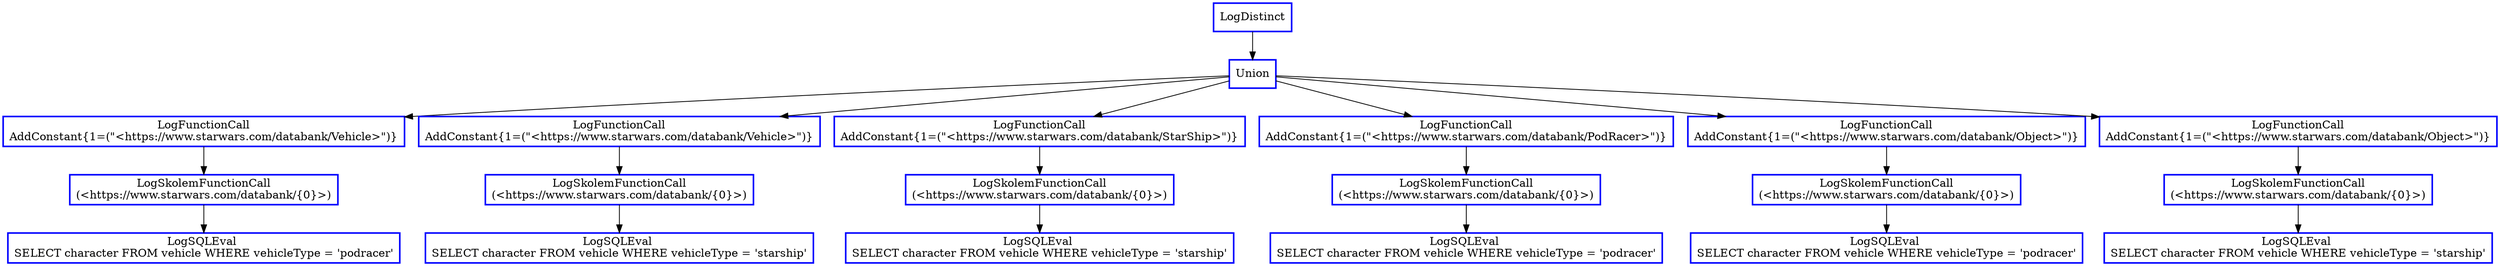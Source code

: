 digraph  g{
node [shape=rectangle, color=black, fontcolor=black, style=bold]
0 [label="LogDistinct" , color = blue] ; 
1 [label="Union", color = blue] ; 
0 -> 1 ; 
2 [label="LogFunctionCall
AddConstant{1=(\"<https://www.starwars.com/databank/Vehicle>\")}" , color = blue] ; 
1 -> 2 ; 
3 [label="LogSkolemFunctionCall
(<https://www.starwars.com/databank/{0}>)" , color = blue] ; 
2 -> 3 ; 
4 [label="LogSQLEval 
SELECT character FROM vehicle WHERE vehicleType = 'podracer'", color = blue] ; 
3 -> 4 ; 
6 [label="LogFunctionCall
AddConstant{1=(\"<https://www.starwars.com/databank/Vehicle>\")}" , color = blue] ; 
1 -> 6 ; 
7 [label="LogSkolemFunctionCall
(<https://www.starwars.com/databank/{0}>)" , color = blue] ; 
6 -> 7 ; 
8 [label="LogSQLEval 
SELECT character FROM vehicle WHERE vehicleType = 'starship'", color = blue] ; 
7 -> 8 ; 
10 [label="LogFunctionCall
AddConstant{1=(\"<https://www.starwars.com/databank/StarShip>\")}" , color = blue] ; 
1 -> 10 ; 
11 [label="LogSkolemFunctionCall
(<https://www.starwars.com/databank/{0}>)" , color = blue] ; 
10 -> 11 ; 
12 [label="LogSQLEval 
SELECT character FROM vehicle WHERE vehicleType = 'starship'", color = blue] ; 
11 -> 12 ; 
14 [label="LogFunctionCall
AddConstant{1=(\"<https://www.starwars.com/databank/PodRacer>\")}" , color = blue] ; 
1 -> 14 ; 
15 [label="LogSkolemFunctionCall
(<https://www.starwars.com/databank/{0}>)" , color = blue] ; 
14 -> 15 ; 
16 [label="LogSQLEval 
SELECT character FROM vehicle WHERE vehicleType = 'podracer'", color = blue] ; 
15 -> 16 ; 
18 [label="LogFunctionCall
AddConstant{1=(\"<https://www.starwars.com/databank/Object>\")}" , color = blue] ; 
1 -> 18 ; 
19 [label="LogSkolemFunctionCall
(<https://www.starwars.com/databank/{0}>)" , color = blue] ; 
18 -> 19 ; 
20 [label="LogSQLEval 
SELECT character FROM vehicle WHERE vehicleType = 'podracer'", color = blue] ; 
19 -> 20 ; 
22 [label="LogFunctionCall
AddConstant{1=(\"<https://www.starwars.com/databank/Object>\")}" , color = blue] ; 
1 -> 22 ; 
23 [label="LogSkolemFunctionCall
(<https://www.starwars.com/databank/{0}>)" , color = blue] ; 
22 -> 23 ; 
24 [label="LogSQLEval 
SELECT character FROM vehicle WHERE vehicleType = 'starship'", color = blue] ; 
23 -> 24 ; 
}

